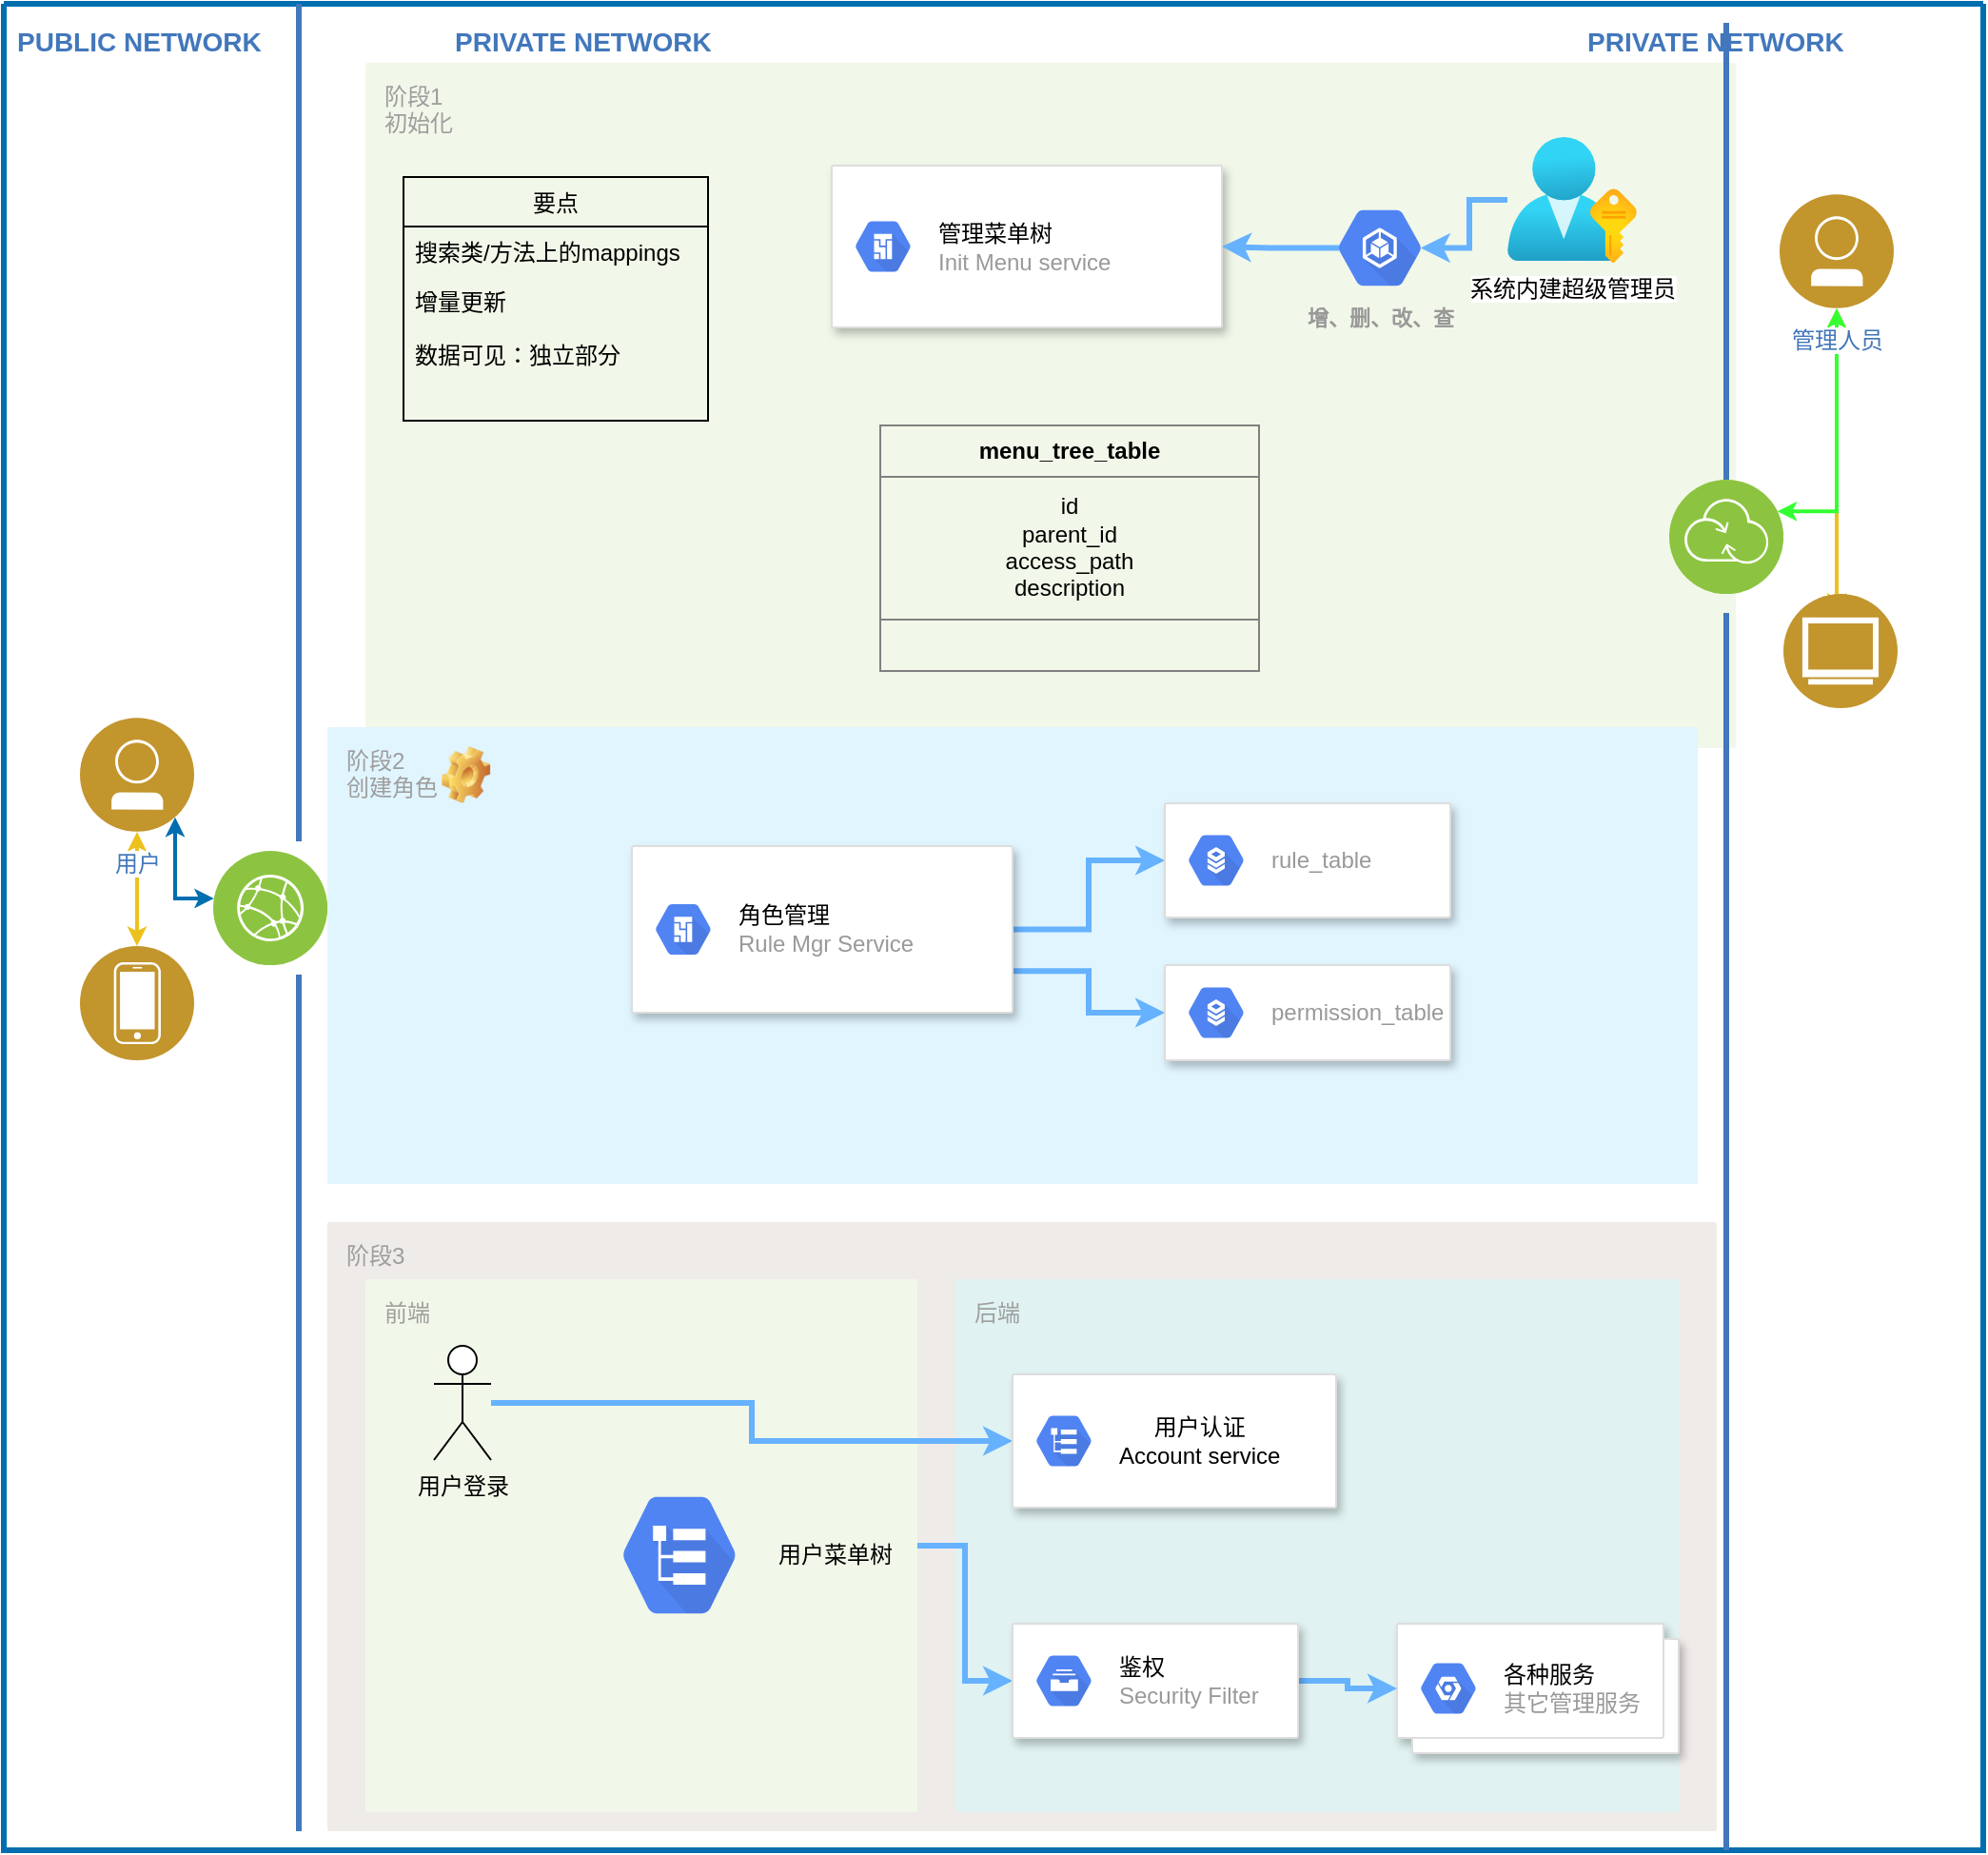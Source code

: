 <mxfile version="14.3.2" type="github">
  <diagram id="k1VfyV5ZnbPba-jTwj44" name="Page-1">
    <mxGraphModel dx="782" dy="483" grid="1" gridSize="10" guides="1" tooltips="1" connect="1" arrows="1" fold="1" page="1" pageScale="1" pageWidth="827" pageHeight="1169" math="0" shadow="0">
      <root>
        <mxCell id="0" />
        <mxCell id="1" parent="0" />
        <mxCell id="WcI1A0GPxqxVj4pDQWWA-1" value="阶段1&lt;br&gt;初始化" style="points=[[0,0,0],[0.25,0,0],[0.5,0,0],[0.75,0,0],[1,0,0],[1,0.25,0],[1,0.5,0],[1,0.75,0],[1,1,0],[0.75,1,0],[0.5,1,0],[0.25,1,0],[0,1,0],[0,0.75,0],[0,0.5,0],[0,0.25,0]];rounded=1;absoluteArcSize=1;arcSize=2;html=1;strokeColor=none;gradientColor=none;shadow=0;dashed=0;fontSize=12;fontColor=#9E9E9E;align=left;verticalAlign=top;spacing=10;spacingTop=-4;fillColor=#F1F8E9;" vertex="1" parent="1">
          <mxGeometry x="250" y="40" width="720" height="360" as="geometry" />
        </mxCell>
        <mxCell id="mBH52aY52XE98QvhkQHD-1" value="" style="swimlane;shadow=0;strokeColor=#006EAF;fillColor=#1ba1e2;fontColor=#ffffff;align=right;startSize=0;collapsible=0;noLabel=1;strokeWidth=3;" parent="1" vertex="1">
          <mxGeometry x="60" y="9" width="1040" height="970" as="geometry" />
        </mxCell>
        <mxCell id="mBH52aY52XE98QvhkQHD-2" style="edgeStyle=orthogonalEdgeStyle;rounded=0;html=1;labelBackgroundColor=#ffffff;jettySize=auto;orthogonalLoop=1;strokeColor=#EDC11C;fontColor=#000000;startArrow=classic;startFill=1;strokeWidth=2;endSize=4;startSize=4;" parent="mBH52aY52XE98QvhkQHD-1" source="mBH52aY52XE98QvhkQHD-13" edge="1" target="mBH52aY52XE98QvhkQHD-52">
          <mxGeometry relative="1" as="geometry">
            <mxPoint x="90" y="190" as="targetPoint" />
          </mxGeometry>
        </mxCell>
        <mxCell id="mBH52aY52XE98QvhkQHD-11" style="edgeStyle=orthogonalEdgeStyle;rounded=0;html=1;labelBackgroundColor=#ffffff;jettySize=auto;orthogonalLoop=1;strokeColor=#EDC11C;fontColor=#000000;startArrow=classic;strokeWidth=2;endSize=4;startSize=4;" parent="mBH52aY52XE98QvhkQHD-1" source="mBH52aY52XE98QvhkQHD-17" edge="1">
          <mxGeometry relative="1" as="geometry">
            <mxPoint x="963" y="320" as="targetPoint" />
          </mxGeometry>
        </mxCell>
        <mxCell id="mBH52aY52XE98QvhkQHD-12" style="edgeStyle=orthogonalEdgeStyle;rounded=0;html=1;entryX=1;entryY=0.25;labelBackgroundColor=#ffffff;jettySize=auto;orthogonalLoop=1;fontColor=#000000;startArrow=classic;strokeWidth=2;endSize=4;startSize=4;fillColor=#1ba1e2;strokeColor=#33FF33;" parent="mBH52aY52XE98QvhkQHD-1" source="mBH52aY52XE98QvhkQHD-17" target="mBH52aY52XE98QvhkQHD-16" edge="1">
          <mxGeometry relative="1" as="geometry">
            <mxPoint x="859.706" y="266.824" as="targetPoint" />
            <Array as="points">
              <mxPoint x="963" y="267" />
            </Array>
          </mxGeometry>
        </mxCell>
        <mxCell id="mBH52aY52XE98QvhkQHD-13" value="用户" style="aspect=fixed;perimeter=ellipsePerimeter;html=1;align=center;shadow=0;dashed=0;image;image=img/lib/ibm/users/user.svg;strokeColor=#FF0000;fillColor=#FFFF66;gradientColor=none;fontColor=#4277BB;labelBackgroundColor=#ffffff;fontSize=12;spacingTop=3;" parent="mBH52aY52XE98QvhkQHD-1" vertex="1">
          <mxGeometry x="40" y="375" width="60" height="60" as="geometry" />
        </mxCell>
        <mxCell id="mBH52aY52XE98QvhkQHD-14" style="edgeStyle=orthogonalEdgeStyle;rounded=0;html=1;labelBackgroundColor=#ffffff;startArrow=classic;startFill=1;startSize=4;endSize=4;jettySize=auto;orthogonalLoop=1;strokeColor=#006EAF;strokeWidth=2;fontSize=12;fontColor=#4277BB;fillColor=#1ba1e2;" parent="mBH52aY52XE98QvhkQHD-1" target="mBH52aY52XE98QvhkQHD-15" edge="1" source="mBH52aY52XE98QvhkQHD-13">
          <mxGeometry relative="1" as="geometry">
            <Array as="points">
              <mxPoint x="90" y="470" />
            </Array>
            <mxPoint x="90" y="190" as="sourcePoint" />
          </mxGeometry>
        </mxCell>
        <mxCell id="mBH52aY52XE98QvhkQHD-15" value="" style="aspect=fixed;perimeter=ellipsePerimeter;html=1;align=center;shadow=0;dashed=0;image;image=img/lib/ibm/infrastructure/edge_services.svg;strokeColor=#FF0000;fillColor=#FFFF66;gradientColor=none;fontColor=#4277BB;labelBackgroundColor=#ffffff;spacingTop=3;" parent="mBH52aY52XE98QvhkQHD-1" vertex="1">
          <mxGeometry x="110" y="445" width="60" height="60" as="geometry" />
        </mxCell>
        <mxCell id="mBH52aY52XE98QvhkQHD-17" value="管理人员" style="aspect=fixed;perimeter=ellipsePerimeter;html=1;align=center;shadow=0;dashed=0;image;image=img/lib/ibm/users/user.svg;strokeColor=#FF0000;fillColor=#FFFF66;gradientColor=none;fontColor=#4277BB;labelBackgroundColor=#ffffff;spacingTop=3;" parent="mBH52aY52XE98QvhkQHD-1" vertex="1">
          <mxGeometry x="933" y="100" width="60" height="60" as="geometry" />
        </mxCell>
        <mxCell id="mBH52aY52XE98QvhkQHD-23" value="PUBLIC NETWORK" style="text;html=1;align=left;verticalAlign=middle;fontColor=#4277BB;shadow=0;dashed=0;strokeColor=none;fillColor=none;labelBackgroundColor=none;fontStyle=1;fontSize=14;spacingLeft=5;" parent="mBH52aY52XE98QvhkQHD-1" vertex="1">
          <mxGeometry y="10" width="150" height="20" as="geometry" />
        </mxCell>
        <mxCell id="mBH52aY52XE98QvhkQHD-24" value="" style="line;strokeWidth=3;direction=south;html=1;shadow=0;labelBackgroundColor=none;fillColor=none;gradientColor=none;fontSize=12;fontColor=#4277BB;align=right;strokeColor=#4277BB;" parent="mBH52aY52XE98QvhkQHD-1" vertex="1">
          <mxGeometry x="150" width="10" height="440" as="geometry" />
        </mxCell>
        <mxCell id="mBH52aY52XE98QvhkQHD-25" value="" style="line;strokeWidth=3;direction=south;html=1;shadow=0;labelBackgroundColor=none;fillColor=none;gradientColor=none;fontSize=12;fontColor=#4277BB;align=right;strokeColor=#4277BB;" parent="mBH52aY52XE98QvhkQHD-1" vertex="1">
          <mxGeometry x="150" y="510" width="10" height="450" as="geometry" />
        </mxCell>
        <mxCell id="mBH52aY52XE98QvhkQHD-26" value="" style="line;strokeWidth=3;direction=south;html=1;shadow=0;labelBackgroundColor=none;fillColor=none;gradientColor=none;fontSize=12;fontColor=#4277BB;align=right;strokeColor=#4277BB;" parent="mBH52aY52XE98QvhkQHD-1" vertex="1">
          <mxGeometry x="900" y="320" width="10" height="650" as="geometry" />
        </mxCell>
        <mxCell id="mBH52aY52XE98QvhkQHD-27" value="" style="line;strokeWidth=3;direction=south;html=1;shadow=0;labelBackgroundColor=none;fillColor=none;gradientColor=none;fontSize=12;fontColor=#4277BB;align=right;strokeColor=#4277BB;" parent="mBH52aY52XE98QvhkQHD-1" vertex="1">
          <mxGeometry x="900" y="10" width="10" height="240" as="geometry" />
        </mxCell>
        <mxCell id="mBH52aY52XE98QvhkQHD-28" value="PRIVATE NETWORK" style="text;html=1;align=left;verticalAlign=middle;fontColor=#4277BB;shadow=0;dashed=0;strokeColor=none;fillColor=none;labelBackgroundColor=none;fontStyle=1;fontSize=14;spacingLeft=5;" parent="mBH52aY52XE98QvhkQHD-1" vertex="1">
          <mxGeometry x="230" y="10" width="150" height="20" as="geometry" />
        </mxCell>
        <mxCell id="mBH52aY52XE98QvhkQHD-29" value="PRIVATE NETWORK" style="text;html=1;align=left;verticalAlign=middle;fontColor=#4277BB;shadow=0;dashed=0;strokeColor=none;fillColor=none;labelBackgroundColor=none;fontStyle=1;fontSize=14;spacingLeft=5;" parent="mBH52aY52XE98QvhkQHD-1" vertex="1">
          <mxGeometry x="825" y="10" width="185" height="20" as="geometry" />
        </mxCell>
        <mxCell id="mBH52aY52XE98QvhkQHD-33" value="" style="aspect=fixed;perimeter=ellipsePerimeter;html=1;align=center;shadow=0;dashed=0;fontColor=#4277BB;labelBackgroundColor=#ffffff;fontSize=12;spacingTop=3;image;image=img/lib/ibm/users/browser.svg;" parent="mBH52aY52XE98QvhkQHD-1" vertex="1">
          <mxGeometry x="935" y="310" width="60" height="60" as="geometry" />
        </mxCell>
        <mxCell id="mBH52aY52XE98QvhkQHD-52" value="" style="aspect=fixed;perimeter=ellipsePerimeter;html=1;align=center;shadow=0;dashed=0;fontColor=#4277BB;labelBackgroundColor=#ffffff;fontSize=12;spacingTop=3;image;image=img/lib/ibm/users/device.svg;" parent="mBH52aY52XE98QvhkQHD-1" vertex="1">
          <mxGeometry x="40" y="495" width="60" height="60" as="geometry" />
        </mxCell>
        <mxCell id="mBH52aY52XE98QvhkQHD-16" value="&lt;br&gt;" style="aspect=fixed;perimeter=ellipsePerimeter;html=1;align=center;shadow=0;dashed=0;image;image=img/lib/ibm/infrastructure/transformation_connectivity.svg;strokeColor=#FF0000;fillColor=#FFFF66;gradientColor=none;fontColor=#4277BB;labelBackgroundColor=#ffffff;spacingTop=3;" parent="mBH52aY52XE98QvhkQHD-1" vertex="1">
          <mxGeometry x="875" y="250" width="60" height="60" as="geometry" />
        </mxCell>
        <mxCell id="WcI1A0GPxqxVj4pDQWWA-2" value="阶段2&lt;br&gt;创建角色" style="points=[[0,0,0],[0.25,0,0],[0.5,0,0],[0.75,0,0],[1,0,0],[1,0.25,0],[1,0.5,0],[1,0.75,0],[1,1,0],[0.75,1,0],[0.5,1,0],[0.25,1,0],[0,1,0],[0,0.75,0],[0,0.5,0],[0,0.25,0]];rounded=1;absoluteArcSize=1;arcSize=2;html=1;strokeColor=none;gradientColor=none;shadow=0;dashed=0;fontSize=12;fontColor=#9E9E9E;align=left;verticalAlign=top;spacing=10;spacingTop=-4;fillColor=#E1F5FE;" vertex="1" parent="mBH52aY52XE98QvhkQHD-1">
          <mxGeometry x="170" y="380" width="720" height="240" as="geometry" />
        </mxCell>
        <mxCell id="WcI1A0GPxqxVj4pDQWWA-4" value="阶段3" style="points=[[0,0,0],[0.25,0,0],[0.5,0,0],[0.75,0,0],[1,0,0],[1,0.25,0],[1,0.5,0],[1,0.75,0],[1,1,0],[0.75,1,0],[0.5,1,0],[0.25,1,0],[0,1,0],[0,0.75,0],[0,0.5,0],[0,0.25,0]];rounded=1;absoluteArcSize=1;arcSize=2;html=1;strokeColor=none;gradientColor=none;shadow=0;dashed=0;fontSize=12;fontColor=#9E9E9E;align=left;verticalAlign=top;spacing=10;spacingTop=-4;fillColor=#EFEBE9;" vertex="1" parent="mBH52aY52XE98QvhkQHD-1">
          <mxGeometry x="170" y="640" width="730" height="320" as="geometry" />
        </mxCell>
        <mxCell id="WcI1A0GPxqxVj4pDQWWA-12" style="edgeStyle=orthogonalEdgeStyle;rounded=0;orthogonalLoop=1;jettySize=auto;html=1;entryX=0.825;entryY=0.5;entryDx=0;entryDy=0;entryPerimeter=0;strokeColor=#66B2FF;strokeWidth=3;" edge="1" parent="mBH52aY52XE98QvhkQHD-1" source="WcI1A0GPxqxVj4pDQWWA-7" target="WcI1A0GPxqxVj4pDQWWA-11">
          <mxGeometry relative="1" as="geometry" />
        </mxCell>
        <mxCell id="WcI1A0GPxqxVj4pDQWWA-7" value="系统内建超级管理员" style="aspect=fixed;html=1;points=[];align=center;image;fontSize=12;image=img/lib/azure2/azure_stack/User_Subscriptions.svg;" vertex="1" parent="mBH52aY52XE98QvhkQHD-1">
          <mxGeometry x="790" y="70" width="68" height="66" as="geometry" />
        </mxCell>
        <mxCell id="WcI1A0GPxqxVj4pDQWWA-9" value="" style="strokeColor=#dddddd;shadow=1;strokeWidth=1;rounded=1;absoluteArcSize=1;arcSize=2;" vertex="1" parent="mBH52aY52XE98QvhkQHD-1">
          <mxGeometry x="435" y="85" width="205" height="85" as="geometry" />
        </mxCell>
        <mxCell id="WcI1A0GPxqxVj4pDQWWA-10" value="&lt;font color=&quot;#000000&quot;&gt;管理菜单树&lt;/font&gt;&lt;br&gt;Init Menu service" style="dashed=0;connectable=0;html=1;fillColor=#5184F3;strokeColor=none;shape=mxgraph.gcp2.hexIcon;prIcon=cloud_composer;part=1;labelPosition=right;verticalLabelPosition=middle;align=left;verticalAlign=middle;spacingLeft=5;fontColor=#999999;fontSize=12;" vertex="1" parent="WcI1A0GPxqxVj4pDQWWA-9">
          <mxGeometry y="0.5" width="44" height="39" relative="1" as="geometry">
            <mxPoint x="5" y="-19.5" as="offset" />
          </mxGeometry>
        </mxCell>
        <mxCell id="WcI1A0GPxqxVj4pDQWWA-13" style="edgeStyle=orthogonalEdgeStyle;rounded=0;orthogonalLoop=1;jettySize=auto;html=1;exitX=0.175;exitY=0.5;exitDx=0;exitDy=0;exitPerimeter=0;strokeColor=#66B2FF;strokeWidth=3;" edge="1" parent="mBH52aY52XE98QvhkQHD-1" source="WcI1A0GPxqxVj4pDQWWA-11" target="WcI1A0GPxqxVj4pDQWWA-9">
          <mxGeometry relative="1" as="geometry" />
        </mxCell>
        <mxCell id="WcI1A0GPxqxVj4pDQWWA-11" value="增、删、改、查" style="html=1;fillColor=#5184F3;strokeColor=none;verticalAlign=top;labelPosition=center;verticalLabelPosition=bottom;align=center;spacingTop=-6;fontSize=11;fontStyle=1;fontColor=#999999;shape=mxgraph.gcp2.hexIcon;prIcon=container_engine" vertex="1" parent="mBH52aY52XE98QvhkQHD-1">
          <mxGeometry x="690" y="99" width="66" height="58.5" as="geometry" />
        </mxCell>
        <mxCell id="WcI1A0GPxqxVj4pDQWWA-19" value="" style="shape=image;html=1;verticalLabelPosition=bottom;verticalAlign=top;imageAspect=1;aspect=fixed;image=img/clipart/Gear_128x128.png" vertex="1" parent="mBH52aY52XE98QvhkQHD-1">
          <mxGeometry x="230" y="390" width="25.57" height="30" as="geometry" />
        </mxCell>
        <mxCell id="WcI1A0GPxqxVj4pDQWWA-27" style="edgeStyle=orthogonalEdgeStyle;rounded=0;orthogonalLoop=1;jettySize=auto;html=1;strokeColor=#66B2FF;strokeWidth=3;" edge="1" parent="mBH52aY52XE98QvhkQHD-1" source="WcI1A0GPxqxVj4pDQWWA-20" target="WcI1A0GPxqxVj4pDQWWA-24">
          <mxGeometry relative="1" as="geometry" />
        </mxCell>
        <mxCell id="WcI1A0GPxqxVj4pDQWWA-28" style="edgeStyle=orthogonalEdgeStyle;rounded=0;orthogonalLoop=1;jettySize=auto;html=1;exitX=1;exitY=0.75;exitDx=0;exitDy=0;strokeColor=#66B2FF;strokeWidth=3;" edge="1" parent="mBH52aY52XE98QvhkQHD-1" source="WcI1A0GPxqxVj4pDQWWA-20" target="WcI1A0GPxqxVj4pDQWWA-22">
          <mxGeometry relative="1" as="geometry" />
        </mxCell>
        <mxCell id="WcI1A0GPxqxVj4pDQWWA-20" value="" style="strokeColor=#dddddd;shadow=1;strokeWidth=1;rounded=1;absoluteArcSize=1;arcSize=2;" vertex="1" parent="mBH52aY52XE98QvhkQHD-1">
          <mxGeometry x="330" y="442.5" width="200" height="87.5" as="geometry" />
        </mxCell>
        <mxCell id="WcI1A0GPxqxVj4pDQWWA-21" value="&lt;font color=&quot;#000000&quot;&gt;角色管理&lt;/font&gt;&lt;br&gt;Rule Mgr Service" style="dashed=0;connectable=0;html=1;fillColor=#5184F3;strokeColor=none;shape=mxgraph.gcp2.hexIcon;prIcon=cloud_composer;part=1;labelPosition=right;verticalLabelPosition=middle;align=left;verticalAlign=middle;spacingLeft=5;fontColor=#999999;fontSize=12;" vertex="1" parent="WcI1A0GPxqxVj4pDQWWA-20">
          <mxGeometry y="0.5" width="44" height="39" relative="1" as="geometry">
            <mxPoint x="5" y="-19.5" as="offset" />
          </mxGeometry>
        </mxCell>
        <mxCell id="WcI1A0GPxqxVj4pDQWWA-22" value="" style="strokeColor=#dddddd;shadow=1;strokeWidth=1;rounded=1;absoluteArcSize=1;arcSize=2;" vertex="1" parent="mBH52aY52XE98QvhkQHD-1">
          <mxGeometry x="610" y="505" width="150" height="50" as="geometry" />
        </mxCell>
        <mxCell id="WcI1A0GPxqxVj4pDQWWA-23" value="permission_table" style="dashed=0;connectable=0;html=1;fillColor=#5184F3;strokeColor=none;shape=mxgraph.gcp2.hexIcon;prIcon=cloud_sql;part=1;labelPosition=right;verticalLabelPosition=middle;align=left;verticalAlign=middle;spacingLeft=5;fontColor=#999999;fontSize=12;" vertex="1" parent="WcI1A0GPxqxVj4pDQWWA-22">
          <mxGeometry y="0.5" width="44" height="39" relative="1" as="geometry">
            <mxPoint x="5" y="-19.5" as="offset" />
          </mxGeometry>
        </mxCell>
        <mxCell id="WcI1A0GPxqxVj4pDQWWA-24" value="" style="strokeColor=#dddddd;shadow=1;strokeWidth=1;rounded=1;absoluteArcSize=1;arcSize=2;" vertex="1" parent="mBH52aY52XE98QvhkQHD-1">
          <mxGeometry x="610" y="420" width="150" height="60" as="geometry" />
        </mxCell>
        <mxCell id="WcI1A0GPxqxVj4pDQWWA-25" value="rule_table" style="dashed=0;connectable=0;html=1;fillColor=#5184F3;strokeColor=none;shape=mxgraph.gcp2.hexIcon;prIcon=cloud_sql;part=1;labelPosition=right;verticalLabelPosition=middle;align=left;verticalAlign=middle;spacingLeft=5;fontColor=#999999;fontSize=12;" vertex="1" parent="WcI1A0GPxqxVj4pDQWWA-24">
          <mxGeometry y="0.5" width="44" height="39" relative="1" as="geometry">
            <mxPoint x="5" y="-19.5" as="offset" />
          </mxGeometry>
        </mxCell>
        <mxCell id="WcI1A0GPxqxVj4pDQWWA-29" value="前端" style="points=[[0,0,0],[0.25,0,0],[0.5,0,0],[0.75,0,0],[1,0,0],[1,0.25,0],[1,0.5,0],[1,0.75,0],[1,1,0],[0.75,1,0],[0.5,1,0],[0.25,1,0],[0,1,0],[0,0.75,0],[0,0.5,0],[0,0.25,0]];rounded=1;absoluteArcSize=1;arcSize=2;html=1;strokeColor=none;gradientColor=none;shadow=0;dashed=0;fontSize=12;fontColor=#9E9E9E;align=left;verticalAlign=top;spacing=10;spacingTop=-4;fillColor=#F1F8E9;" vertex="1" parent="mBH52aY52XE98QvhkQHD-1">
          <mxGeometry x="190" y="670" width="290" height="280" as="geometry" />
        </mxCell>
        <mxCell id="WcI1A0GPxqxVj4pDQWWA-31" value="后端" style="points=[[0,0,0],[0.25,0,0],[0.5,0,0],[0.75,0,0],[1,0,0],[1,0.25,0],[1,0.5,0],[1,0.75,0],[1,1,0],[0.75,1,0],[0.5,1,0],[0.25,1,0],[0,1,0],[0,0.75,0],[0,0.5,0],[0,0.25,0]];rounded=1;absoluteArcSize=1;arcSize=2;html=1;strokeColor=none;gradientColor=none;shadow=0;dashed=0;fontSize=12;fontColor=#9E9E9E;align=left;verticalAlign=top;spacing=10;spacingTop=-4;fillColor=#E0F2F1;" vertex="1" parent="mBH52aY52XE98QvhkQHD-1">
          <mxGeometry x="500" y="670" width="380" height="280" as="geometry" />
        </mxCell>
        <mxCell id="WcI1A0GPxqxVj4pDQWWA-36" style="edgeStyle=orthogonalEdgeStyle;rounded=0;orthogonalLoop=1;jettySize=auto;html=1;strokeColor=#66B2FF;strokeWidth=3;" edge="1" parent="mBH52aY52XE98QvhkQHD-1" source="WcI1A0GPxqxVj4pDQWWA-32" target="WcI1A0GPxqxVj4pDQWWA-33">
          <mxGeometry relative="1" as="geometry" />
        </mxCell>
        <mxCell id="WcI1A0GPxqxVj4pDQWWA-32" value="用户登录" style="shape=umlActor;verticalLabelPosition=bottom;verticalAlign=top;html=1;outlineConnect=0;" vertex="1" parent="mBH52aY52XE98QvhkQHD-1">
          <mxGeometry x="226" y="705" width="30" height="60" as="geometry" />
        </mxCell>
        <mxCell id="WcI1A0GPxqxVj4pDQWWA-35" value="&lt;font color=&quot;#000000&quot;&gt;用户菜单树&lt;/font&gt;" style="dashed=0;connectable=0;html=1;fillColor=#5184F3;strokeColor=none;shape=mxgraph.gcp2.hexIcon;prIcon=logging;part=1;labelPosition=right;verticalLabelPosition=middle;align=left;verticalAlign=middle;spacingLeft=5;fontColor=#999999;fontSize=12;" vertex="1" parent="mBH52aY52XE98QvhkQHD-1">
          <mxGeometry x="310" y="770" width="90" height="90" as="geometry" />
        </mxCell>
        <mxCell id="WcI1A0GPxqxVj4pDQWWA-33" value="" style="strokeColor=#dddddd;shadow=1;strokeWidth=1;rounded=1;absoluteArcSize=1;arcSize=2;" vertex="1" parent="mBH52aY52XE98QvhkQHD-1">
          <mxGeometry x="530" y="720" width="170" height="70" as="geometry" />
        </mxCell>
        <mxCell id="WcI1A0GPxqxVj4pDQWWA-34" value="&lt;div style=&quot;text-align: center&quot;&gt;&lt;span style=&quot;color: rgb(0 , 0 , 0)&quot;&gt;用户认证&lt;/span&gt;&lt;/div&gt;&lt;font color=&quot;#000000&quot;&gt;Account service&lt;/font&gt;" style="dashed=0;connectable=0;html=1;fillColor=#5184F3;strokeColor=none;shape=mxgraph.gcp2.hexIcon;prIcon=logging;part=1;labelPosition=right;verticalLabelPosition=middle;align=left;verticalAlign=middle;spacingLeft=5;fontColor=#999999;fontSize=12;" vertex="1" parent="WcI1A0GPxqxVj4pDQWWA-33">
          <mxGeometry y="0.5" width="44" height="39" relative="1" as="geometry">
            <mxPoint x="5" y="-19.5" as="offset" />
          </mxGeometry>
        </mxCell>
        <mxCell id="WcI1A0GPxqxVj4pDQWWA-37" value="" style="shape=mxgraph.gcp2.doubleRect;strokeColor=#dddddd;shadow=1;strokeWidth=1;" vertex="1" parent="mBH52aY52XE98QvhkQHD-1">
          <mxGeometry x="732" y="851" width="148" height="68" as="geometry" />
        </mxCell>
        <mxCell id="WcI1A0GPxqxVj4pDQWWA-38" value="&lt;font color=&quot;#000000&quot;&gt;各种服务&lt;/font&gt;&lt;br&gt;其它管理服务" style="dashed=0;connectable=0;html=1;fillColor=#5184F3;strokeColor=none;shape=mxgraph.gcp2.hexIcon;prIcon=placeholder;part=1;labelPosition=right;verticalLabelPosition=middle;align=left;verticalAlign=middle;spacingLeft=5;fontColor=#999999;fontSize=12;" vertex="1" parent="WcI1A0GPxqxVj4pDQWWA-37">
          <mxGeometry y="0.5" width="44" height="39" relative="1" as="geometry">
            <mxPoint x="5" y="-19.5" as="offset" />
          </mxGeometry>
        </mxCell>
        <mxCell id="WcI1A0GPxqxVj4pDQWWA-40" style="edgeStyle=orthogonalEdgeStyle;rounded=0;orthogonalLoop=1;jettySize=auto;html=1;strokeColor=#66B2FF;strokeWidth=3;entryX=0;entryY=0.5;entryDx=0;entryDy=0;" edge="1" parent="mBH52aY52XE98QvhkQHD-1" source="WcI1A0GPxqxVj4pDQWWA-29" target="WcI1A0GPxqxVj4pDQWWA-44">
          <mxGeometry relative="1" as="geometry">
            <mxPoint x="266" y="745" as="sourcePoint" />
            <mxPoint x="540" y="765" as="targetPoint" />
          </mxGeometry>
        </mxCell>
        <mxCell id="WcI1A0GPxqxVj4pDQWWA-46" style="edgeStyle=orthogonalEdgeStyle;rounded=0;orthogonalLoop=1;jettySize=auto;html=1;exitX=1;exitY=0.5;exitDx=0;exitDy=0;entryX=0;entryY=0.5;entryDx=0;entryDy=0;strokeColor=#66B2FF;strokeWidth=3;" edge="1" parent="mBH52aY52XE98QvhkQHD-1" source="WcI1A0GPxqxVj4pDQWWA-44" target="WcI1A0GPxqxVj4pDQWWA-37">
          <mxGeometry relative="1" as="geometry" />
        </mxCell>
        <mxCell id="WcI1A0GPxqxVj4pDQWWA-44" value="" style="strokeColor=#dddddd;shadow=1;strokeWidth=1;rounded=1;absoluteArcSize=1;arcSize=2;" vertex="1" parent="mBH52aY52XE98QvhkQHD-1">
          <mxGeometry x="530" y="851" width="150" height="60" as="geometry" />
        </mxCell>
        <mxCell id="WcI1A0GPxqxVj4pDQWWA-45" value="&lt;font color=&quot;#000000&quot;&gt;鉴权&lt;/font&gt;&lt;br&gt;Security Filter" style="dashed=0;connectable=0;html=1;fillColor=#5184F3;strokeColor=none;shape=mxgraph.gcp2.hexIcon;prIcon=cloud_filestore;part=1;labelPosition=right;verticalLabelPosition=middle;align=left;verticalAlign=middle;spacingLeft=5;fontColor=#999999;fontSize=12;" vertex="1" parent="WcI1A0GPxqxVj4pDQWWA-44">
          <mxGeometry y="0.5" width="44" height="39" relative="1" as="geometry">
            <mxPoint x="5" y="-19.5" as="offset" />
          </mxGeometry>
        </mxCell>
        <mxCell id="WcI1A0GPxqxVj4pDQWWA-14" value="要点" style="swimlane;fontStyle=0;childLayout=stackLayout;horizontal=1;startSize=26;fillColor=none;horizontalStack=0;resizeParent=1;resizeParentMax=0;resizeLast=0;collapsible=1;marginBottom=0;" vertex="1" parent="1">
          <mxGeometry x="270" y="100" width="160" height="128" as="geometry" />
        </mxCell>
        <mxCell id="WcI1A0GPxqxVj4pDQWWA-15" value="搜索类/方法上的mappings&#xa;" style="text;strokeColor=none;fillColor=none;align=left;verticalAlign=top;spacingLeft=4;spacingRight=4;overflow=hidden;rotatable=0;points=[[0,0.5],[1,0.5]];portConstraint=eastwest;" vertex="1" parent="WcI1A0GPxqxVj4pDQWWA-14">
          <mxGeometry y="26" width="160" height="26" as="geometry" />
        </mxCell>
        <mxCell id="WcI1A0GPxqxVj4pDQWWA-16" value="增量更新" style="text;strokeColor=none;fillColor=none;align=left;verticalAlign=top;spacingLeft=4;spacingRight=4;overflow=hidden;rotatable=0;points=[[0,0.5],[1,0.5]];portConstraint=eastwest;" vertex="1" parent="WcI1A0GPxqxVj4pDQWWA-14">
          <mxGeometry y="52" width="160" height="28" as="geometry" />
        </mxCell>
        <mxCell id="WcI1A0GPxqxVj4pDQWWA-41" value="数据可见：独立部分" style="text;strokeColor=none;fillColor=none;align=left;verticalAlign=top;spacingLeft=4;spacingRight=4;overflow=hidden;rotatable=0;points=[[0,0.5],[1,0.5]];portConstraint=eastwest;" vertex="1" parent="WcI1A0GPxqxVj4pDQWWA-14">
          <mxGeometry y="80" width="160" height="48" as="geometry" />
        </mxCell>
        <mxCell id="WcI1A0GPxqxVj4pDQWWA-18" value="&lt;table border=&quot;1&quot; width=&quot;100%&quot; cellpadding=&quot;4&quot; style=&quot;width: 100% ; height: 100% ; border-collapse: collapse&quot;&gt;&lt;tbody&gt;&lt;tr&gt;&lt;th align=&quot;center&quot;&gt;&lt;b&gt;menu_tree_table&lt;/b&gt;&lt;/th&gt;&lt;/tr&gt;&lt;tr&gt;&lt;td align=&quot;center&quot;&gt;id&lt;br&gt;parent_id&lt;br&gt;access_path&lt;br&gt;description&lt;/td&gt;&lt;/tr&gt;&lt;tr&gt;&lt;td align=&quot;center&quot;&gt;&lt;br&gt;&lt;/td&gt;&lt;/tr&gt;&lt;/tbody&gt;&lt;/table&gt;" style="text;html=1;strokeColor=none;fillColor=none;overflow=fill;" vertex="1" parent="1">
          <mxGeometry x="520" y="230" width="200" height="130" as="geometry" />
        </mxCell>
      </root>
    </mxGraphModel>
  </diagram>
</mxfile>
